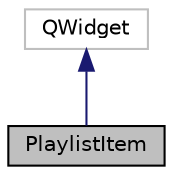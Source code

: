 digraph "PlaylistItem"
{
 // LATEX_PDF_SIZE
  edge [fontname="Helvetica",fontsize="10",labelfontname="Helvetica",labelfontsize="10"];
  node [fontname="Helvetica",fontsize="10",shape=record];
  Node1 [label="PlaylistItem",height=0.2,width=0.4,color="black", fillcolor="grey75", style="filled", fontcolor="black",tooltip="The PlaylistItem class represents a single item in a playlist."];
  Node2 -> Node1 [dir="back",color="midnightblue",fontsize="10",style="solid",fontname="Helvetica"];
  Node2 [label="QWidget",height=0.2,width=0.4,color="grey75", fillcolor="white", style="filled",tooltip=" "];
}
